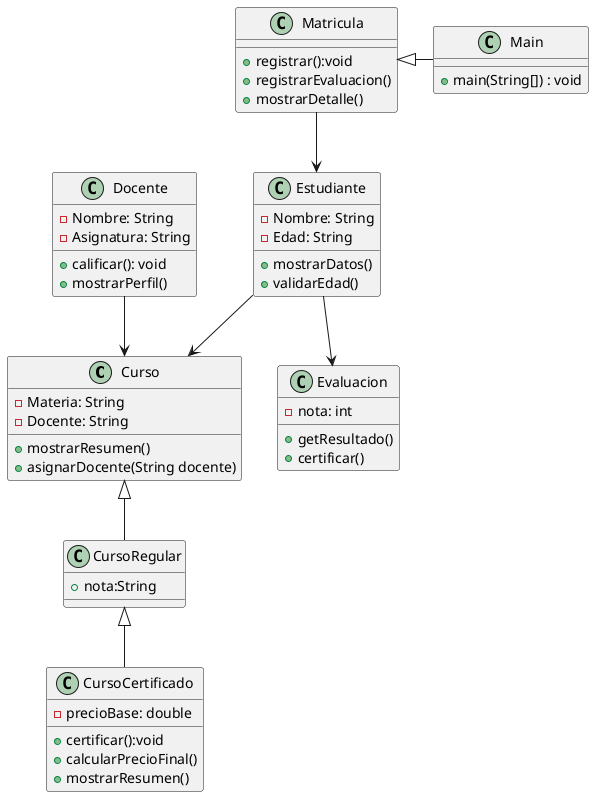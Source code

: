 @startuml
'https://plantuml.com/class-diagram

 class Curso{
-Materia: String
-Docente: String
+mostrarResumen()
+asignarDocente(String docente)
}
class CursoRegular{
+nota:String
}
class CursoCertificado{
-precioBase: double
+certificar():void
+calcularPrecioFinal()
+mostrarResumen()
}
class Estudiante{
-Nombre: String
-Edad: String
+mostrarDatos()
+validarEdad()
}
class Docente{
-Nombre: String
-Asignatura: String
+calificar(): void
+mostrarPerfil()
}
class Matricula{
+registrar():void
+registrarEvaluacion()
+mostrarDetalle()
}

class Evaluacion{
-nota: int
+getResultado()
+certificar()
}
class Main{
+ main(String[]) : void
}

Curso <|-- CursoRegular
CursoRegular <|-- CursoCertificado

Estudiante --> Curso
Docente --> Curso


Matricula <|- Main

Matricula --> Estudiante


Estudiante --> Evaluacion


@enduml